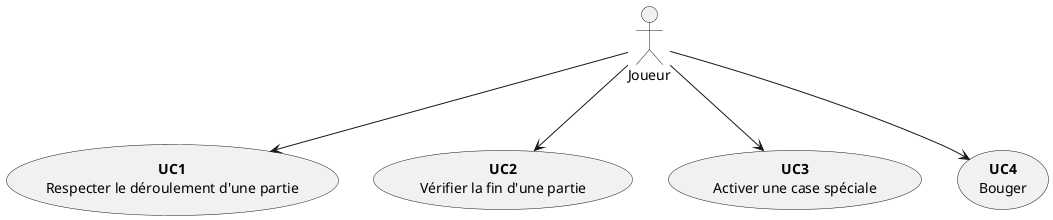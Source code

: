 @startuml

:Joueur:

Joueur --> (**UC1**\nRespecter le déroulement d'une partie)
Joueur --> (**UC2**\nVérifier la fin d'une partie)
Joueur --> (**UC3**\nActiver une case spéciale)
Joueur --> (**UC4**\nBouger)

@enduml